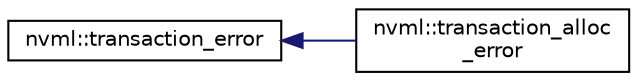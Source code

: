 digraph "Graphical Class Hierarchy"
{
  edge [fontname="Helvetica",fontsize="10",labelfontname="Helvetica",labelfontsize="10"];
  node [fontname="Helvetica",fontsize="10",shape=record];
  rankdir="LR";
  Node1 [label="nvml::transaction_error",height=0.2,width=0.4,color="black", fillcolor="white", style="filled",URL="$classnvml_1_1transaction__error.html",tooltip="Custom transaction error class. "];
  Node1 -> Node2 [dir="back",color="midnightblue",fontsize="10",style="solid",fontname="Helvetica"];
  Node2 [label="nvml::transaction_alloc\l_error",height=0.2,width=0.4,color="black", fillcolor="white", style="filled",URL="$classnvml_1_1transaction__alloc__error.html",tooltip="Custom transaction error class. "];
}
